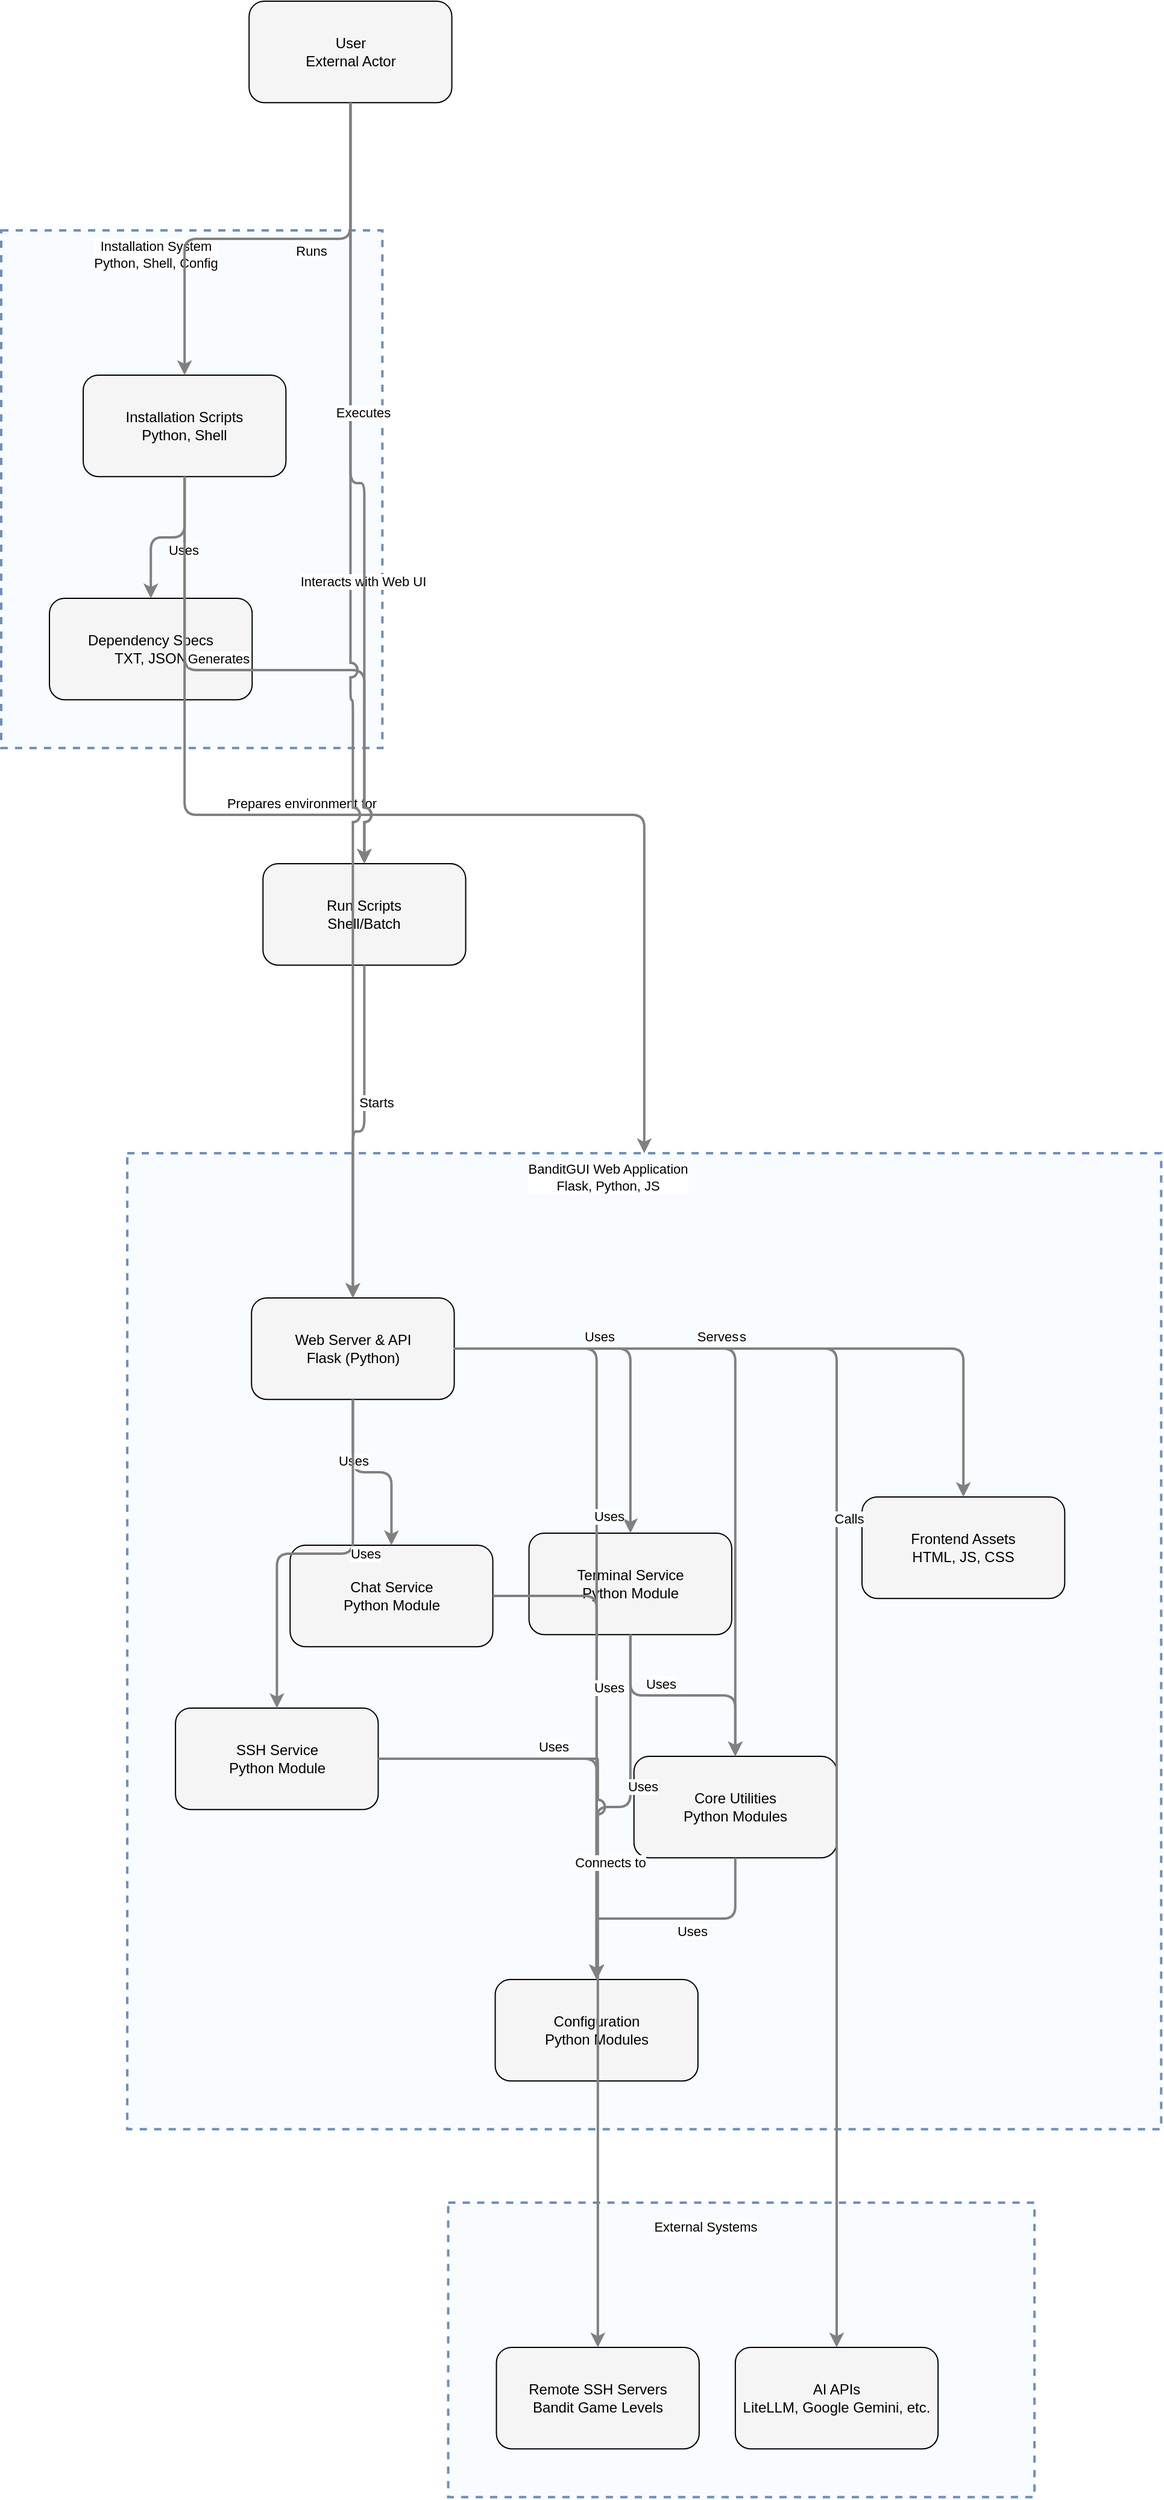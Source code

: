 <?xml version="1.0" encoding="UTF-8"?>
      <mxfile version="14.6.5" type="device">
        <diagram id="codeviz-diagram" name="System Diagram">
          <mxGraphModel dx="1000" dy="1000" grid="1" gridSize="10" guides="1" tooltips="1" connect="1" arrows="1" fold="1" page="1" pageScale="1" pageWidth="1169" pageHeight="827" math="0" shadow="0">
            <root>
              <mxCell id="0"/>
              <mxCell id="1" parent="0"/>
              <mxCell id="2997" value="" style="html=1;whiteSpace=wrap;container=1;fillColor=#dae8fc;strokeColor=#6c8ebf;dashed=1;fillOpacity=20;strokeWidth=2;containerType=none;recursiveResize=0;movable=1;resizable=1;autosize=0;dropTarget=0" vertex="1" parent="1">
                <mxGeometry x="392.77" y="1837" width="486.316" height="244.079" as="geometry"/>
              </mxCell>
              <mxCell id="2997_label" value="External Systems" style="edgeLabel;html=1;align=center;verticalAlign=middle;resizable=0;labelBackgroundColor=white;spacing=5" vertex="1" parent="1">
                <mxGeometry x="400.77" y="1845" width="410.316" height="24" as="geometry"/>
              </mxCell>
<mxCell id="2998" value="" style="html=1;whiteSpace=wrap;container=1;fillColor=#dae8fc;strokeColor=#6c8ebf;dashed=1;fillOpacity=20;strokeWidth=2;containerType=none;recursiveResize=0;movable=1;resizable=1;autosize=0;dropTarget=0" vertex="1" parent="1">
                <mxGeometry x="22" y="202" width="316.184" height="429.079" as="geometry"/>
              </mxCell>
              <mxCell id="2998_label" value="Installation System&lt;br&gt;Python, Shell, Config" style="edgeLabel;html=1;align=center;verticalAlign=middle;resizable=0;labelBackgroundColor=white;spacing=5" vertex="1" parent="1">
                <mxGeometry x="30" y="210" width="240.184" height="24" as="geometry"/>
              </mxCell>
<mxCell id="2999" value="" style="html=1;whiteSpace=wrap;container=1;fillColor=#dae8fc;strokeColor=#6c8ebf;dashed=1;fillOpacity=20;strokeWidth=2;containerType=none;recursiveResize=0;movable=1;resizable=1;autosize=0;dropTarget=0" vertex="1" parent="1">
                <mxGeometry x="126.559" y="967" width="857.605" height="809.079" as="geometry"/>
              </mxCell>
              <mxCell id="2999_label" value="BanditGUI Web Application&lt;br&gt;Flask, Python, JS" style="edgeLabel;html=1;align=center;verticalAlign=middle;resizable=0;labelBackgroundColor=white;spacing=5" vertex="1" parent="1">
                <mxGeometry x="134.559" y="975" width="781.605" height="24" as="geometry"/>
              </mxCell>
              <mxCell id="3009" value="Run Scripts&lt;br&gt;Shell/Batch" style="rounded=1;whiteSpace=wrap;html=1;fillColor=#f5f5f5" vertex="1" parent="1">
                    <mxGeometry x="239.132" y="727" width="168.158" height="84.079" as="geometry"/>
                  </mxCell>
<mxCell id="3012" value="User&lt;br&gt;External Actor" style="rounded=1;whiteSpace=wrap;html=1;fillColor=#f5f5f5" vertex="1" parent="1">
                    <mxGeometry x="227.618" y="12" width="168.158" height="84.079" as="geometry"/>
                  </mxCell>
<mxCell id="3000" value="Web Server &amp;amp; API&lt;br&gt;Flask (Python)" style="rounded=1;whiteSpace=wrap;html=1;fillColor=#f5f5f5" vertex="1" parent="2999">
                    <mxGeometry x="103.059" y="120" width="168.158" height="84.079" as="geometry"/>
                  </mxCell>
<mxCell id="3001" value="Chat Service&lt;br&gt;Python Module" style="rounded=1;whiteSpace=wrap;html=1;fillColor=#f5f5f5" vertex="1" parent="2999">
                    <mxGeometry x="135.079" y="325" width="168.158" height="84.079" as="geometry"/>
                  </mxCell>
<mxCell id="3002" value="SSH Service&lt;br&gt;Python Module" style="rounded=1;whiteSpace=wrap;html=1;fillColor=#f5f5f5" vertex="1" parent="2999">
                    <mxGeometry x="40" y="460" width="168.158" height="84.079" as="geometry"/>
                  </mxCell>
<mxCell id="3003" value="Terminal Service&lt;br&gt;Python Module" style="rounded=1;whiteSpace=wrap;html=1;fillColor=#f5f5f5" vertex="1" parent="2999">
                    <mxGeometry x="333.237" y="315" width="168.158" height="84.079" as="geometry"/>
                  </mxCell>
<mxCell id="3004" value="Core Utilities&lt;br&gt;Python Modules" style="rounded=1;whiteSpace=wrap;html=1;fillColor=#f5f5f5" vertex="1" parent="2999">
                    <mxGeometry x="420.289" y="500" width="168.158" height="84.079" as="geometry"/>
                  </mxCell>
<mxCell id="3005" value="Configuration&lt;br&gt;Python Modules" style="rounded=1;whiteSpace=wrap;html=1;fillColor=#f5f5f5" vertex="1" parent="2999">
                    <mxGeometry x="305.21" y="685" width="168.158" height="84.079" as="geometry"/>
                  </mxCell>
<mxCell id="3006" value="Frontend Assets&lt;br&gt;HTML, JS, CSS" style="rounded=1;whiteSpace=wrap;html=1;fillColor=#f5f5f5" vertex="1" parent="2999">
                    <mxGeometry x="609.447" y="285" width="168.158" height="84.079" as="geometry"/>
                  </mxCell>
<mxCell id="3007" value="Installation Scripts&lt;br&gt;Python, Shell" style="rounded=1;whiteSpace=wrap;html=1;fillColor=#f5f5f5" vertex="1" parent="2998">
                    <mxGeometry x="68.026" y="120" width="168.158" height="84.079" as="geometry"/>
                  </mxCell>
<mxCell id="3008" value="Dependency Specs&lt;br&gt;TXT, JSON" style="rounded=1;whiteSpace=wrap;html=1;fillColor=#f5f5f5" vertex="1" parent="2998">
                    <mxGeometry x="40" y="305" width="168.158" height="84.079" as="geometry"/>
                  </mxCell>
<mxCell id="3010" value="AI APIs&lt;br&gt;LiteLLM, Google Gemini, etc." style="rounded=1;whiteSpace=wrap;html=1;fillColor=#f5f5f5" vertex="1" parent="2997">
                    <mxGeometry x="238.158" y="120" width="168.158" height="84.079" as="geometry"/>
                  </mxCell>
<mxCell id="3011" value="Remote SSH Servers&lt;br&gt;Bandit Game Levels" style="rounded=1;whiteSpace=wrap;html=1;fillColor=#f5f5f5" vertex="1" parent="2997">
                    <mxGeometry x="40" y="120" width="168.158" height="84.079" as="geometry"/>
                  </mxCell>
              <mxCell id="edge-1332" style="edgeStyle=orthogonalEdgeStyle;rounded=1;orthogonalLoop=1;jettySize=auto;html=1;strokeColor=#808080;strokeWidth=2;jumpStyle=arc;jumpSize=10;spacing=15;labelBackgroundColor=white;labelBorderColor=none" edge="1" parent="1" source="3007" target="2999">
                  <mxGeometry relative="1" as="geometry"/>
                </mxCell>
                <mxCell id="edge-1332_label" value="Prepares environment for" style="edgeLabel;html=1;align=center;verticalAlign=middle;resizable=0;points=[];" vertex="1" connectable="0" parent="edge-1332">
                  <mxGeometry x="-0.2" y="10" relative="1" as="geometry">
                    <mxPoint as="offset"/>
                  </mxGeometry>
                </mxCell>
<mxCell id="edge-1330" style="edgeStyle=orthogonalEdgeStyle;rounded=1;orthogonalLoop=1;jettySize=auto;html=1;strokeColor=#808080;strokeWidth=2;jumpStyle=arc;jumpSize=10;spacing=15;labelBackgroundColor=white;labelBorderColor=none" edge="1" parent="1" source="3007" target="3008">
                  <mxGeometry relative="1" as="geometry"/>
                </mxCell>
                <mxCell id="edge-1330_label" value="Uses" style="edgeLabel;html=1;align=center;verticalAlign=middle;resizable=0;points=[];" vertex="1" connectable="0" parent="edge-1330">
                  <mxGeometry x="-0.2" y="10" relative="1" as="geometry">
                    <mxPoint as="offset"/>
                  </mxGeometry>
                </mxCell>
<mxCell id="edge-1331" style="edgeStyle=orthogonalEdgeStyle;rounded=1;orthogonalLoop=1;jettySize=auto;html=1;strokeColor=#808080;strokeWidth=2;jumpStyle=arc;jumpSize=10;spacing=15;labelBackgroundColor=white;labelBorderColor=none" edge="1" parent="1" source="3007" target="3009">
                  <mxGeometry relative="1" as="geometry"/>
                </mxCell>
                <mxCell id="edge-1331_label" value="Generates" style="edgeLabel;html=1;align=center;verticalAlign=middle;resizable=0;points=[];" vertex="1" connectable="0" parent="edge-1331">
                  <mxGeometry x="-0.2" y="10" relative="1" as="geometry">
                    <mxPoint as="offset"/>
                  </mxGeometry>
                </mxCell>
<mxCell id="edge-1334" style="edgeStyle=orthogonalEdgeStyle;rounded=1;orthogonalLoop=1;jettySize=auto;html=1;strokeColor=#808080;strokeWidth=2;jumpStyle=arc;jumpSize=10;spacing=15;labelBackgroundColor=white;labelBorderColor=none" edge="1" parent="1" source="3009" target="3000">
                  <mxGeometry relative="1" as="geometry"/>
                </mxCell>
                <mxCell id="edge-1334_label" value="Starts" style="edgeLabel;html=1;align=center;verticalAlign=middle;resizable=0;points=[];" vertex="1" connectable="0" parent="edge-1334">
                  <mxGeometry x="-0.2" y="10" relative="1" as="geometry">
                    <mxPoint as="offset"/>
                  </mxGeometry>
                </mxCell>
<mxCell id="edge-1335" style="edgeStyle=orthogonalEdgeStyle;rounded=1;orthogonalLoop=1;jettySize=auto;html=1;strokeColor=#808080;strokeWidth=2;jumpStyle=arc;jumpSize=10;spacing=15;labelBackgroundColor=white;labelBorderColor=none" edge="1" parent="1" source="3012" target="3000">
                  <mxGeometry relative="1" as="geometry"/>
                </mxCell>
                <mxCell id="edge-1335_label" value="Interacts with Web UI" style="edgeLabel;html=1;align=center;verticalAlign=middle;resizable=0;points=[];" vertex="1" connectable="0" parent="edge-1335">
                  <mxGeometry x="-0.2" y="10" relative="1" as="geometry">
                    <mxPoint as="offset"/>
                  </mxGeometry>
                </mxCell>
<mxCell id="edge-1329" style="edgeStyle=orthogonalEdgeStyle;rounded=1;orthogonalLoop=1;jettySize=auto;html=1;strokeColor=#808080;strokeWidth=2;jumpStyle=arc;jumpSize=10;spacing=15;labelBackgroundColor=white;labelBorderColor=none" edge="1" parent="1" source="3012" target="3007">
                  <mxGeometry relative="1" as="geometry"/>
                </mxCell>
                <mxCell id="edge-1329_label" value="Runs" style="edgeLabel;html=1;align=center;verticalAlign=middle;resizable=0;points=[];" vertex="1" connectable="0" parent="edge-1329">
                  <mxGeometry x="-0.2" y="10" relative="1" as="geometry">
                    <mxPoint as="offset"/>
                  </mxGeometry>
                </mxCell>
<mxCell id="edge-1333" style="edgeStyle=orthogonalEdgeStyle;rounded=1;orthogonalLoop=1;jettySize=auto;html=1;strokeColor=#808080;strokeWidth=2;jumpStyle=arc;jumpSize=10;spacing=15;labelBackgroundColor=white;labelBorderColor=none" edge="1" parent="1" source="3012" target="3009">
                  <mxGeometry relative="1" as="geometry"/>
                </mxCell>
                <mxCell id="edge-1333_label" value="Executes" style="edgeLabel;html=1;align=center;verticalAlign=middle;resizable=0;points=[];" vertex="1" connectable="0" parent="edge-1333">
                  <mxGeometry x="-0.2" y="10" relative="1" as="geometry">
                    <mxPoint as="offset"/>
                  </mxGeometry>
                </mxCell>
<mxCell id="edge-1336" style="edgeStyle=orthogonalEdgeStyle;rounded=1;orthogonalLoop=1;jettySize=auto;html=1;strokeColor=#808080;strokeWidth=2;jumpStyle=arc;jumpSize=10;spacing=15;labelBackgroundColor=white;labelBorderColor=none" edge="1" parent="1" source="3000" target="3001">
                  <mxGeometry relative="1" as="geometry"/>
                </mxCell>
                <mxCell id="edge-1336_label" value="Uses" style="edgeLabel;html=1;align=center;verticalAlign=middle;resizable=0;points=[];" vertex="1" connectable="0" parent="edge-1336">
                  <mxGeometry x="-0.2" y="10" relative="1" as="geometry">
                    <mxPoint as="offset"/>
                  </mxGeometry>
                </mxCell>
<mxCell id="edge-1337" style="edgeStyle=orthogonalEdgeStyle;rounded=1;orthogonalLoop=1;jettySize=auto;html=1;strokeColor=#808080;strokeWidth=2;jumpStyle=arc;jumpSize=10;spacing=15;labelBackgroundColor=white;labelBorderColor=none" edge="1" parent="1" source="3000" target="3002">
                  <mxGeometry relative="1" as="geometry"/>
                </mxCell>
                <mxCell id="edge-1337_label" value="Uses" style="edgeLabel;html=1;align=center;verticalAlign=middle;resizable=0;points=[];" vertex="1" connectable="0" parent="edge-1337">
                  <mxGeometry x="-0.2" y="10" relative="1" as="geometry">
                    <mxPoint as="offset"/>
                  </mxGeometry>
                </mxCell>
<mxCell id="edge-1338" style="edgeStyle=orthogonalEdgeStyle;rounded=1;orthogonalLoop=1;jettySize=auto;html=1;strokeColor=#808080;strokeWidth=2;jumpStyle=arc;jumpSize=10;spacing=15;labelBackgroundColor=white;labelBorderColor=none" edge="1" parent="1" source="3000" target="3003">
                  <mxGeometry relative="1" as="geometry"/>
                </mxCell>
                <mxCell id="edge-1338_label" value="Uses" style="edgeLabel;html=1;align=center;verticalAlign=middle;resizable=0;points=[];" vertex="1" connectable="0" parent="edge-1338">
                  <mxGeometry x="-0.2" y="10" relative="1" as="geometry">
                    <mxPoint as="offset"/>
                  </mxGeometry>
                </mxCell>
<mxCell id="edge-1339" style="edgeStyle=orthogonalEdgeStyle;rounded=1;orthogonalLoop=1;jettySize=auto;html=1;strokeColor=#808080;strokeWidth=2;jumpStyle=arc;jumpSize=10;spacing=15;labelBackgroundColor=white;labelBorderColor=none" edge="1" parent="1" source="3000" target="3004">
                  <mxGeometry relative="1" as="geometry"/>
                </mxCell>
                <mxCell id="edge-1339_label" value="Uses" style="edgeLabel;html=1;align=center;verticalAlign=middle;resizable=0;points=[];" vertex="1" connectable="0" parent="edge-1339">
                  <mxGeometry x="-0.2" y="10" relative="1" as="geometry">
                    <mxPoint as="offset"/>
                  </mxGeometry>
                </mxCell>
<mxCell id="edge-1340" style="edgeStyle=orthogonalEdgeStyle;rounded=1;orthogonalLoop=1;jettySize=auto;html=1;strokeColor=#808080;strokeWidth=2;jumpStyle=arc;jumpSize=10;spacing=15;labelBackgroundColor=white;labelBorderColor=none" edge="1" parent="1" source="3000" target="3005">
                  <mxGeometry relative="1" as="geometry"/>
                </mxCell>
                <mxCell id="edge-1340_label" value="Uses" style="edgeLabel;html=1;align=center;verticalAlign=middle;resizable=0;points=[];" vertex="1" connectable="0" parent="edge-1340">
                  <mxGeometry x="-0.2" y="10" relative="1" as="geometry">
                    <mxPoint as="offset"/>
                  </mxGeometry>
                </mxCell>
<mxCell id="edge-1341" style="edgeStyle=orthogonalEdgeStyle;rounded=1;orthogonalLoop=1;jettySize=auto;html=1;strokeColor=#808080;strokeWidth=2;jumpStyle=arc;jumpSize=10;spacing=15;labelBackgroundColor=white;labelBorderColor=none" edge="1" parent="1" source="3000" target="3006">
                  <mxGeometry relative="1" as="geometry"/>
                </mxCell>
                <mxCell id="edge-1341_label" value="Serves" style="edgeLabel;html=1;align=center;verticalAlign=middle;resizable=0;points=[];" vertex="1" connectable="0" parent="edge-1341">
                  <mxGeometry x="-0.2" y="10" relative="1" as="geometry">
                    <mxPoint as="offset"/>
                  </mxGeometry>
                </mxCell>
<mxCell id="edge-1342" style="edgeStyle=orthogonalEdgeStyle;rounded=1;orthogonalLoop=1;jettySize=auto;html=1;strokeColor=#808080;strokeWidth=2;jumpStyle=arc;jumpSize=10;spacing=15;labelBackgroundColor=white;labelBorderColor=none" edge="1" parent="1" source="3000" target="3010">
                  <mxGeometry relative="1" as="geometry"/>
                </mxCell>
                <mxCell id="edge-1342_label" value="Calls" style="edgeLabel;html=1;align=center;verticalAlign=middle;resizable=0;points=[];" vertex="1" connectable="0" parent="edge-1342">
                  <mxGeometry x="-0.2" y="10" relative="1" as="geometry">
                    <mxPoint as="offset"/>
                  </mxGeometry>
                </mxCell>
<mxCell id="edge-1346" style="edgeStyle=orthogonalEdgeStyle;rounded=1;orthogonalLoop=1;jettySize=auto;html=1;strokeColor=#808080;strokeWidth=2;jumpStyle=arc;jumpSize=10;spacing=15;labelBackgroundColor=white;labelBorderColor=none" edge="1" parent="1" source="3003" target="3004">
                  <mxGeometry relative="1" as="geometry"/>
                </mxCell>
                <mxCell id="edge-1346_label" value="Uses" style="edgeLabel;html=1;align=center;verticalAlign=middle;resizable=0;points=[];" vertex="1" connectable="0" parent="edge-1346">
                  <mxGeometry x="-0.2" y="10" relative="1" as="geometry">
                    <mxPoint as="offset"/>
                  </mxGeometry>
                </mxCell>
<mxCell id="edge-1347" style="edgeStyle=orthogonalEdgeStyle;rounded=1;orthogonalLoop=1;jettySize=auto;html=1;strokeColor=#808080;strokeWidth=2;jumpStyle=arc;jumpSize=10;spacing=15;labelBackgroundColor=white;labelBorderColor=none" edge="1" parent="1" source="3003" target="3005">
                  <mxGeometry relative="1" as="geometry"/>
                </mxCell>
                <mxCell id="edge-1347_label" value="Uses" style="edgeLabel;html=1;align=center;verticalAlign=middle;resizable=0;points=[];" vertex="1" connectable="0" parent="edge-1347">
                  <mxGeometry x="-0.2" y="10" relative="1" as="geometry">
                    <mxPoint as="offset"/>
                  </mxGeometry>
                </mxCell>
<mxCell id="edge-1343" style="edgeStyle=orthogonalEdgeStyle;rounded=1;orthogonalLoop=1;jettySize=auto;html=1;strokeColor=#808080;strokeWidth=2;jumpStyle=arc;jumpSize=10;spacing=15;labelBackgroundColor=white;labelBorderColor=none" edge="1" parent="1" source="3001" target="3005">
                  <mxGeometry relative="1" as="geometry"/>
                </mxCell>
                <mxCell id="edge-1343_label" value="Uses" style="edgeLabel;html=1;align=center;verticalAlign=middle;resizable=0;points=[];" vertex="1" connectable="0" parent="edge-1343">
                  <mxGeometry x="-0.2" y="10" relative="1" as="geometry">
                    <mxPoint as="offset"/>
                  </mxGeometry>
                </mxCell>
<mxCell id="edge-1344" style="edgeStyle=orthogonalEdgeStyle;rounded=1;orthogonalLoop=1;jettySize=auto;html=1;strokeColor=#808080;strokeWidth=2;jumpStyle=arc;jumpSize=10;spacing=15;labelBackgroundColor=white;labelBorderColor=none" edge="1" parent="1" source="3002" target="3005">
                  <mxGeometry relative="1" as="geometry"/>
                </mxCell>
                <mxCell id="edge-1344_label" value="Uses" style="edgeLabel;html=1;align=center;verticalAlign=middle;resizable=0;points=[];" vertex="1" connectable="0" parent="edge-1344">
                  <mxGeometry x="-0.2" y="10" relative="1" as="geometry">
                    <mxPoint as="offset"/>
                  </mxGeometry>
                </mxCell>
<mxCell id="edge-1345" style="edgeStyle=orthogonalEdgeStyle;rounded=1;orthogonalLoop=1;jettySize=auto;html=1;strokeColor=#808080;strokeWidth=2;jumpStyle=arc;jumpSize=10;spacing=15;labelBackgroundColor=white;labelBorderColor=none" edge="1" parent="1" source="3002" target="3011">
                  <mxGeometry relative="1" as="geometry"/>
                </mxCell>
                <mxCell id="edge-1345_label" value="Connects to" style="edgeLabel;html=1;align=center;verticalAlign=middle;resizable=0;points=[];" vertex="1" connectable="0" parent="edge-1345">
                  <mxGeometry x="-0.2" y="10" relative="1" as="geometry">
                    <mxPoint as="offset"/>
                  </mxGeometry>
                </mxCell>
<mxCell id="edge-1348" style="edgeStyle=orthogonalEdgeStyle;rounded=1;orthogonalLoop=1;jettySize=auto;html=1;strokeColor=#808080;strokeWidth=2;jumpStyle=arc;jumpSize=10;spacing=15;labelBackgroundColor=white;labelBorderColor=none" edge="1" parent="1" source="3004" target="3005">
                  <mxGeometry relative="1" as="geometry"/>
                </mxCell>
                <mxCell id="edge-1348_label" value="Uses" style="edgeLabel;html=1;align=center;verticalAlign=middle;resizable=0;points=[];" vertex="1" connectable="0" parent="edge-1348">
                  <mxGeometry x="-0.2" y="10" relative="1" as="geometry">
                    <mxPoint as="offset"/>
                  </mxGeometry>
                </mxCell>
            </root>
          </mxGraphModel>
        </diagram>
      </mxfile>
